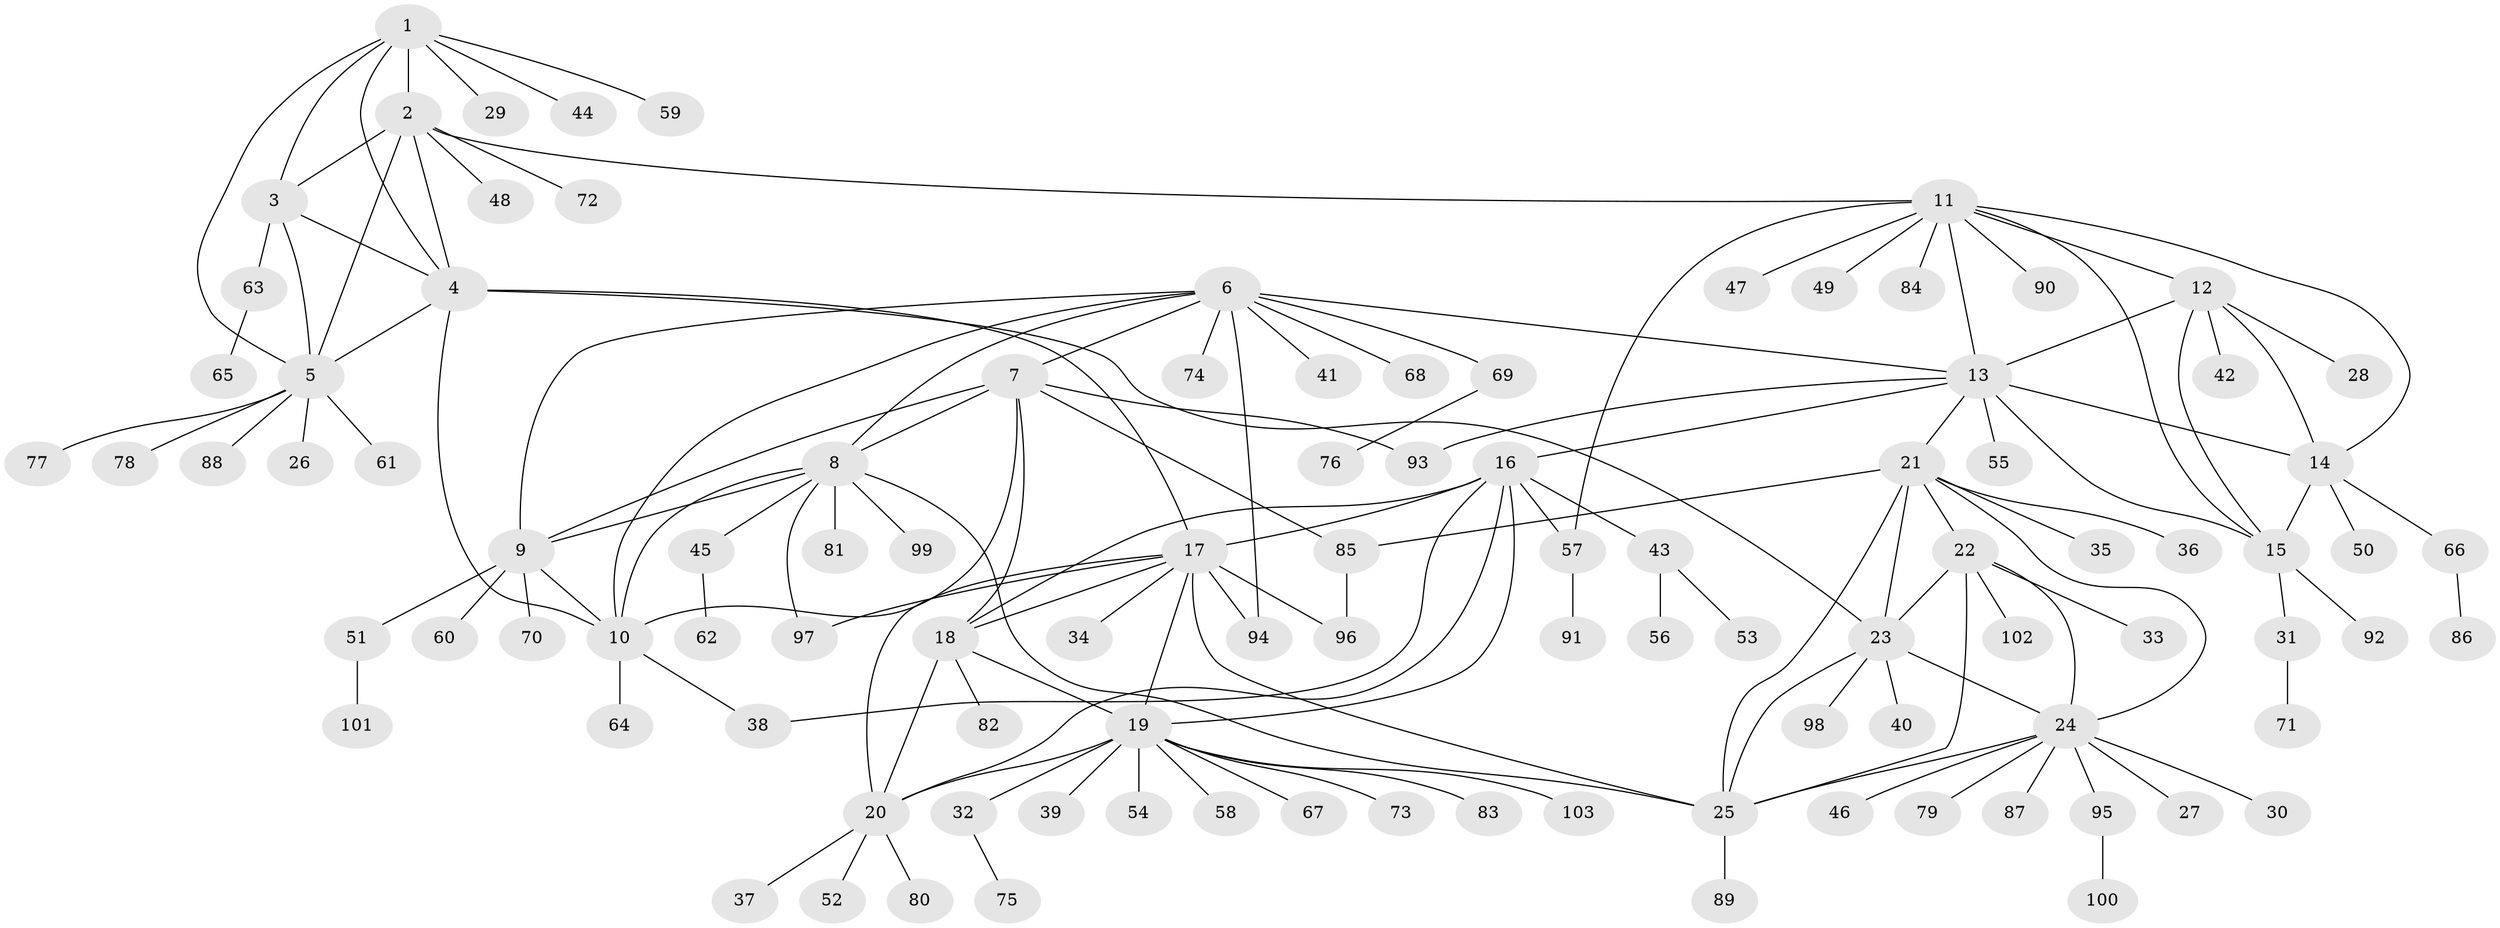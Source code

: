 // coarse degree distribution, {5: 0.03225806451612903, 1: 0.5806451612903226, 9: 0.06451612903225806, 2: 0.03225806451612903, 3: 0.06451612903225806, 4: 0.06451612903225806, 6: 0.0967741935483871, 8: 0.03225806451612903, 7: 0.03225806451612903}
// Generated by graph-tools (version 1.1) at 2025/37/03/04/25 23:37:40]
// undirected, 103 vertices, 145 edges
graph export_dot {
  node [color=gray90,style=filled];
  1;
  2;
  3;
  4;
  5;
  6;
  7;
  8;
  9;
  10;
  11;
  12;
  13;
  14;
  15;
  16;
  17;
  18;
  19;
  20;
  21;
  22;
  23;
  24;
  25;
  26;
  27;
  28;
  29;
  30;
  31;
  32;
  33;
  34;
  35;
  36;
  37;
  38;
  39;
  40;
  41;
  42;
  43;
  44;
  45;
  46;
  47;
  48;
  49;
  50;
  51;
  52;
  53;
  54;
  55;
  56;
  57;
  58;
  59;
  60;
  61;
  62;
  63;
  64;
  65;
  66;
  67;
  68;
  69;
  70;
  71;
  72;
  73;
  74;
  75;
  76;
  77;
  78;
  79;
  80;
  81;
  82;
  83;
  84;
  85;
  86;
  87;
  88;
  89;
  90;
  91;
  92;
  93;
  94;
  95;
  96;
  97;
  98;
  99;
  100;
  101;
  102;
  103;
  1 -- 2;
  1 -- 3;
  1 -- 4;
  1 -- 5;
  1 -- 29;
  1 -- 44;
  1 -- 59;
  2 -- 3;
  2 -- 4;
  2 -- 5;
  2 -- 11;
  2 -- 48;
  2 -- 72;
  3 -- 4;
  3 -- 5;
  3 -- 63;
  4 -- 5;
  4 -- 10;
  4 -- 17;
  4 -- 23;
  5 -- 26;
  5 -- 61;
  5 -- 77;
  5 -- 78;
  5 -- 88;
  6 -- 7;
  6 -- 8;
  6 -- 9;
  6 -- 10;
  6 -- 13;
  6 -- 41;
  6 -- 68;
  6 -- 69;
  6 -- 74;
  6 -- 94;
  7 -- 8;
  7 -- 9;
  7 -- 10;
  7 -- 18;
  7 -- 85;
  7 -- 93;
  8 -- 9;
  8 -- 10;
  8 -- 25;
  8 -- 45;
  8 -- 81;
  8 -- 97;
  8 -- 99;
  9 -- 10;
  9 -- 51;
  9 -- 60;
  9 -- 70;
  10 -- 38;
  10 -- 64;
  11 -- 12;
  11 -- 13;
  11 -- 14;
  11 -- 15;
  11 -- 47;
  11 -- 49;
  11 -- 57;
  11 -- 84;
  11 -- 90;
  12 -- 13;
  12 -- 14;
  12 -- 15;
  12 -- 28;
  12 -- 42;
  13 -- 14;
  13 -- 15;
  13 -- 16;
  13 -- 21;
  13 -- 55;
  13 -- 93;
  14 -- 15;
  14 -- 50;
  14 -- 66;
  15 -- 31;
  15 -- 92;
  16 -- 17;
  16 -- 18;
  16 -- 19;
  16 -- 20;
  16 -- 38;
  16 -- 43;
  16 -- 57;
  17 -- 18;
  17 -- 19;
  17 -- 20;
  17 -- 25;
  17 -- 34;
  17 -- 94;
  17 -- 96;
  17 -- 97;
  18 -- 19;
  18 -- 20;
  18 -- 82;
  19 -- 20;
  19 -- 32;
  19 -- 39;
  19 -- 54;
  19 -- 58;
  19 -- 67;
  19 -- 73;
  19 -- 83;
  19 -- 103;
  20 -- 37;
  20 -- 52;
  20 -- 80;
  21 -- 22;
  21 -- 23;
  21 -- 24;
  21 -- 25;
  21 -- 35;
  21 -- 36;
  21 -- 85;
  22 -- 23;
  22 -- 24;
  22 -- 25;
  22 -- 33;
  22 -- 102;
  23 -- 24;
  23 -- 25;
  23 -- 40;
  23 -- 98;
  24 -- 25;
  24 -- 27;
  24 -- 30;
  24 -- 46;
  24 -- 79;
  24 -- 87;
  24 -- 95;
  25 -- 89;
  31 -- 71;
  32 -- 75;
  43 -- 53;
  43 -- 56;
  45 -- 62;
  51 -- 101;
  57 -- 91;
  63 -- 65;
  66 -- 86;
  69 -- 76;
  85 -- 96;
  95 -- 100;
}
